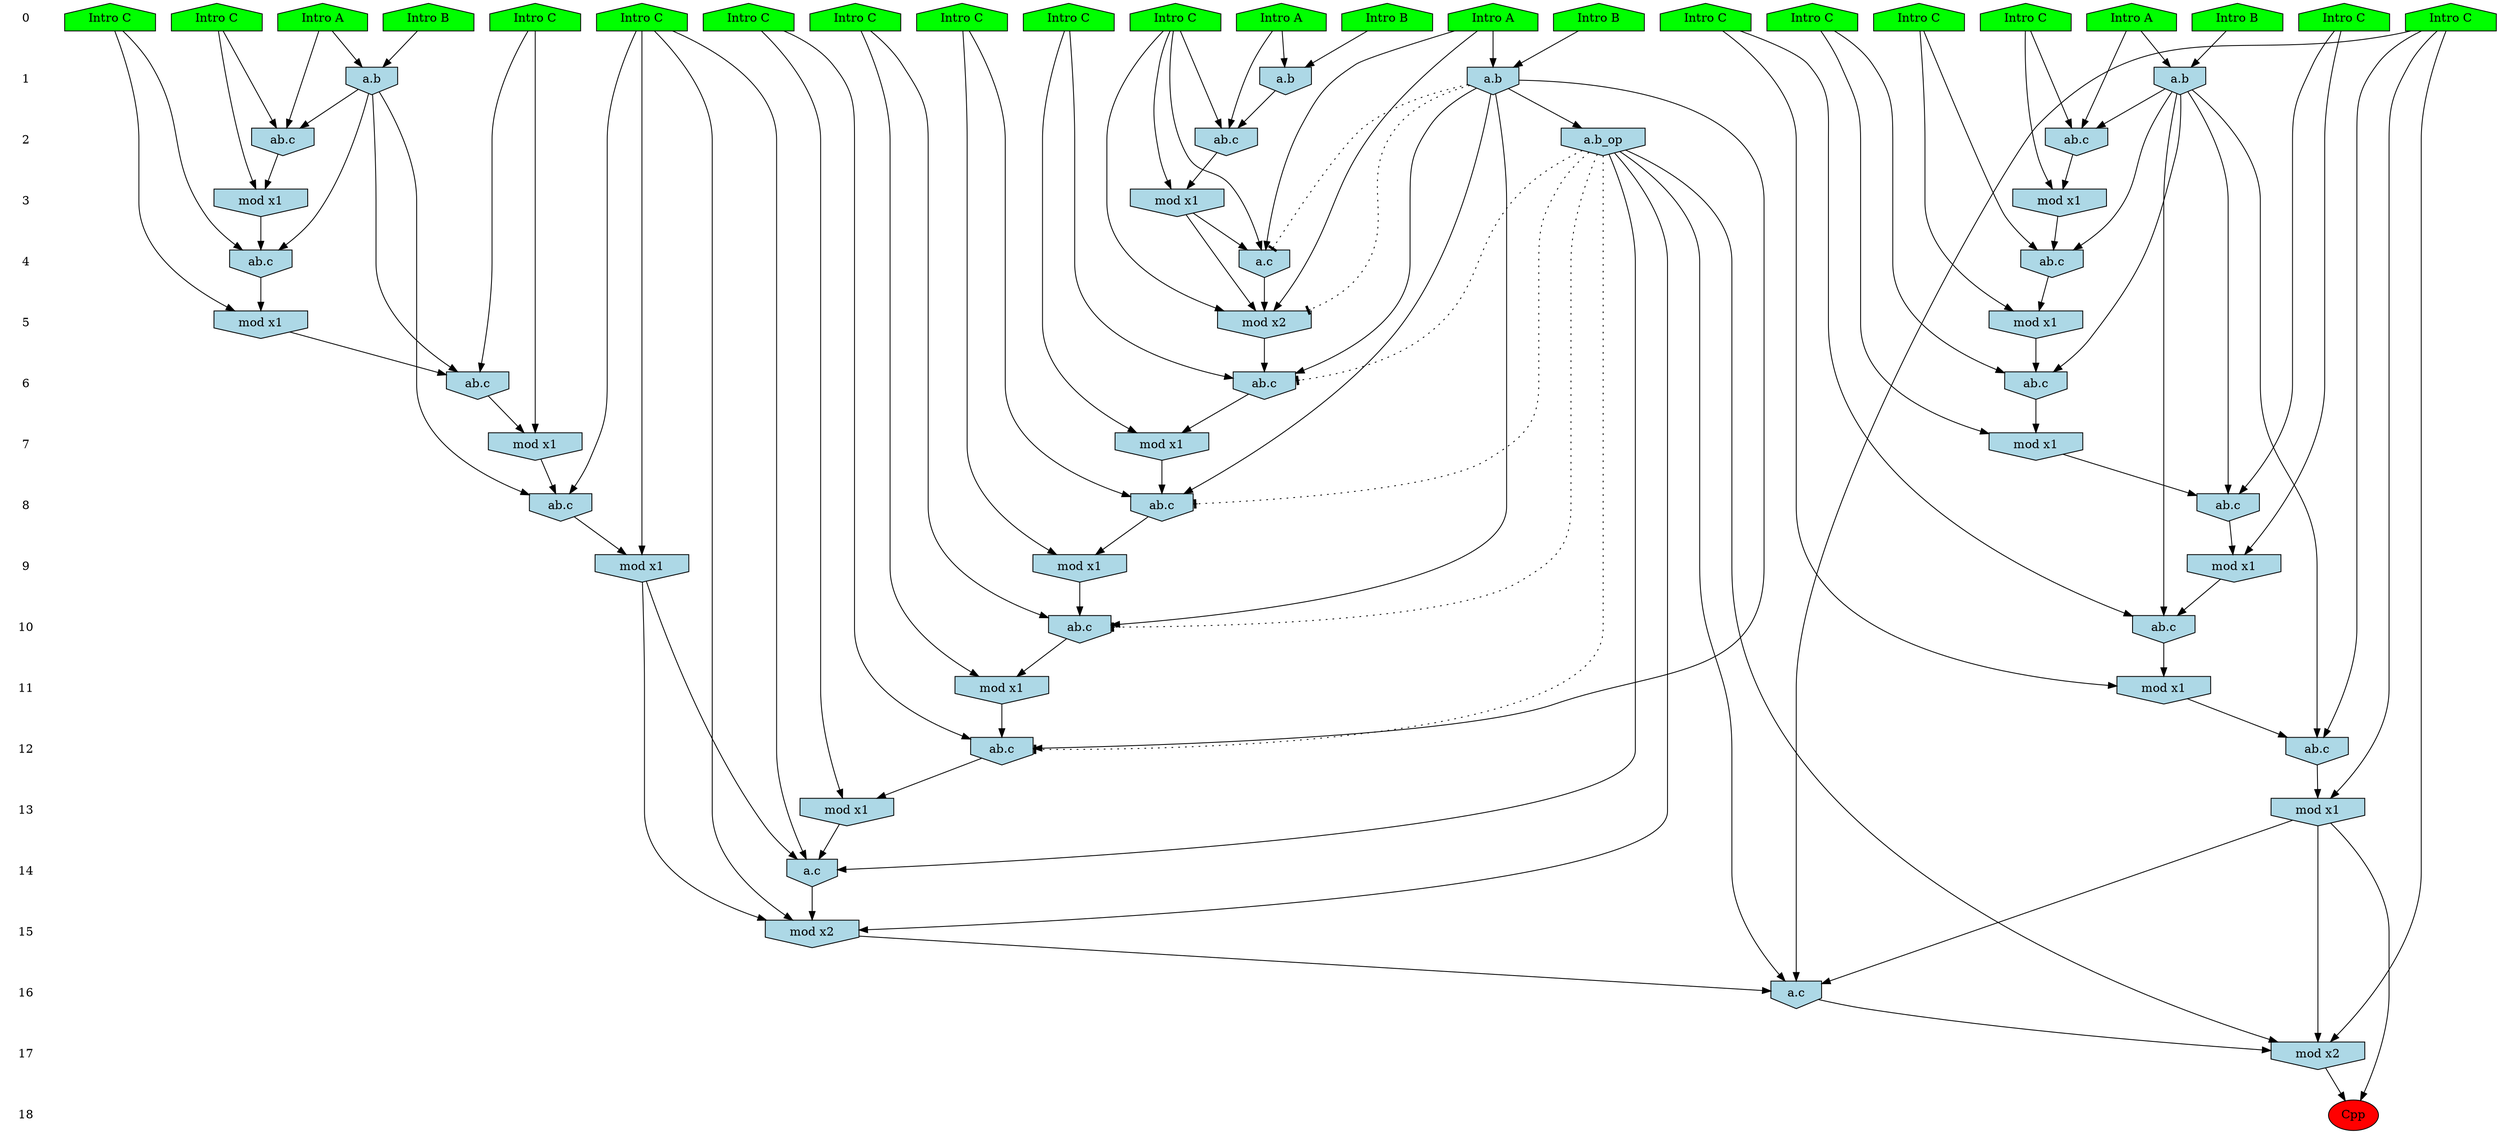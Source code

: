 /* Compression of 1 causal flows obtained in average at 1.866100E+01 t.u */
/* Compressed causal flows were: [3366] */
digraph G{
 ranksep=.5 ; 
{ rank = same ; "0" [shape=plaintext] ; node_1 [label ="Intro B", shape=house, style=filled, fillcolor=green] ;
node_2 [label ="Intro A", shape=house, style=filled, fillcolor=green] ;
node_3 [label ="Intro A", shape=house, style=filled, fillcolor=green] ;
node_4 [label ="Intro B", shape=house, style=filled, fillcolor=green] ;
node_5 [label ="Intro A", shape=house, style=filled, fillcolor=green] ;
node_6 [label ="Intro B", shape=house, style=filled, fillcolor=green] ;
node_7 [label ="Intro A", shape=house, style=filled, fillcolor=green] ;
node_8 [label ="Intro B", shape=house, style=filled, fillcolor=green] ;
node_9 [label ="Intro C", shape=house, style=filled, fillcolor=green] ;
node_10 [label ="Intro C", shape=house, style=filled, fillcolor=green] ;
node_11 [label ="Intro C", shape=house, style=filled, fillcolor=green] ;
node_12 [label ="Intro C", shape=house, style=filled, fillcolor=green] ;
node_13 [label ="Intro C", shape=house, style=filled, fillcolor=green] ;
node_14 [label ="Intro C", shape=house, style=filled, fillcolor=green] ;
node_15 [label ="Intro C", shape=house, style=filled, fillcolor=green] ;
node_16 [label ="Intro C", shape=house, style=filled, fillcolor=green] ;
node_17 [label ="Intro C", shape=house, style=filled, fillcolor=green] ;
node_18 [label ="Intro C", shape=house, style=filled, fillcolor=green] ;
node_19 [label ="Intro C", shape=house, style=filled, fillcolor=green] ;
node_20 [label ="Intro C", shape=house, style=filled, fillcolor=green] ;
node_21 [label ="Intro C", shape=house, style=filled, fillcolor=green] ;
node_22 [label ="Intro C", shape=house, style=filled, fillcolor=green] ;
node_23 [label ="Intro C", shape=house, style=filled, fillcolor=green] ;
}
{ rank = same ; "1" [shape=plaintext] ; node_24 [label="a.b", shape=invhouse, style=filled, fillcolor = lightblue] ;
node_27 [label="a.b", shape=invhouse, style=filled, fillcolor = lightblue] ;
node_31 [label="a.b", shape=invhouse, style=filled, fillcolor = lightblue] ;
node_47 [label="a.b", shape=invhouse, style=filled, fillcolor = lightblue] ;
}
{ rank = same ; "2" [shape=plaintext] ; node_25 [label="ab.c", shape=invhouse, style=filled, fillcolor = lightblue] ;
node_28 [label="ab.c", shape=invhouse, style=filled, fillcolor = lightblue] ;
node_34 [label="ab.c", shape=invhouse, style=filled, fillcolor = lightblue] ;
node_60 [label="a.b_op", shape=invhouse, style=filled, fillcolor = lightblue] ;
}
{ rank = same ; "3" [shape=plaintext] ; node_26 [label="mod x1", shape=invhouse, style=filled, fillcolor = lightblue] ;
node_29 [label="mod x1", shape=invhouse, style=filled, fillcolor = lightblue] ;
node_35 [label="mod x1", shape=invhouse, style=filled, fillcolor = lightblue] ;
}
{ rank = same ; "4" [shape=plaintext] ; node_30 [label="a.c", shape=invhouse, style=filled, fillcolor = lightblue] ;
node_32 [label="ab.c", shape=invhouse, style=filled, fillcolor = lightblue] ;
node_41 [label="ab.c", shape=invhouse, style=filled, fillcolor = lightblue] ;
}
{ rank = same ; "5" [shape=plaintext] ; node_33 [label="mod x1", shape=invhouse, style=filled, fillcolor = lightblue] ;
node_36 [label="mod x2", shape=invhouse, style=filled, fillcolor = lightblue] ;
node_42 [label="mod x1", shape=invhouse, style=filled, fillcolor = lightblue] ;
}
{ rank = same ; "6" [shape=plaintext] ; node_37 [label="ab.c", shape=invhouse, style=filled, fillcolor = lightblue] ;
node_43 [label="ab.c", shape=invhouse, style=filled, fillcolor = lightblue] ;
node_49 [label="ab.c", shape=invhouse, style=filled, fillcolor = lightblue] ;
}
{ rank = same ; "7" [shape=plaintext] ; node_38 [label="mod x1", shape=invhouse, style=filled, fillcolor = lightblue] ;
node_44 [label="mod x1", shape=invhouse, style=filled, fillcolor = lightblue] ;
node_50 [label="mod x1", shape=invhouse, style=filled, fillcolor = lightblue] ;
}
{ rank = same ; "8" [shape=plaintext] ; node_39 [label="ab.c", shape=invhouse, style=filled, fillcolor = lightblue] ;
node_45 [label="ab.c", shape=invhouse, style=filled, fillcolor = lightblue] ;
node_53 [label="ab.c", shape=invhouse, style=filled, fillcolor = lightblue] ;
}
{ rank = same ; "9" [shape=plaintext] ; node_40 [label="mod x1", shape=invhouse, style=filled, fillcolor = lightblue] ;
node_54 [label="mod x1", shape=invhouse, style=filled, fillcolor = lightblue] ;
node_55 [label="mod x1", shape=invhouse, style=filled, fillcolor = lightblue] ;
}
{ rank = same ; "10" [shape=plaintext] ; node_46 [label="ab.c", shape=invhouse, style=filled, fillcolor = lightblue] ;
node_56 [label="ab.c", shape=invhouse, style=filled, fillcolor = lightblue] ;
}
{ rank = same ; "11" [shape=plaintext] ; node_48 [label="mod x1", shape=invhouse, style=filled, fillcolor = lightblue] ;
node_57 [label="mod x1", shape=invhouse, style=filled, fillcolor = lightblue] ;
}
{ rank = same ; "12" [shape=plaintext] ; node_51 [label="ab.c", shape=invhouse, style=filled, fillcolor = lightblue] ;
node_58 [label="ab.c", shape=invhouse, style=filled, fillcolor = lightblue] ;
}
{ rank = same ; "13" [shape=plaintext] ; node_52 [label="mod x1", shape=invhouse, style=filled, fillcolor = lightblue] ;
node_59 [label="mod x1", shape=invhouse, style=filled, fillcolor = lightblue] ;
}
{ rank = same ; "14" [shape=plaintext] ; node_61 [label="a.c", shape=invhouse, style=filled, fillcolor = lightblue] ;
}
{ rank = same ; "15" [shape=plaintext] ; node_62 [label="mod x2", shape=invhouse, style=filled, fillcolor = lightblue] ;
}
{ rank = same ; "16" [shape=plaintext] ; node_63 [label="a.c", shape=invhouse, style=filled, fillcolor = lightblue] ;
}
{ rank = same ; "17" [shape=plaintext] ; node_64 [label="mod x2", shape=invhouse, style=filled, fillcolor = lightblue] ;
}
{ rank = same ; "18" [shape=plaintext] ; node_65 [label ="Cpp", style=filled, fillcolor=red] ;
}
"0" -> "1" [style="invis"]; 
"1" -> "2" [style="invis"]; 
"2" -> "3" [style="invis"]; 
"3" -> "4" [style="invis"]; 
"4" -> "5" [style="invis"]; 
"5" -> "6" [style="invis"]; 
"6" -> "7" [style="invis"]; 
"7" -> "8" [style="invis"]; 
"8" -> "9" [style="invis"]; 
"9" -> "10" [style="invis"]; 
"10" -> "11" [style="invis"]; 
"11" -> "12" [style="invis"]; 
"12" -> "13" [style="invis"]; 
"13" -> "14" [style="invis"]; 
"14" -> "15" [style="invis"]; 
"15" -> "16" [style="invis"]; 
"16" -> "17" [style="invis"]; 
"17" -> "18" [style="invis"]; 
node_3 -> node_24
node_8 -> node_24
node_3 -> node_25
node_21 -> node_25
node_24 -> node_25
node_21 -> node_26
node_25 -> node_26
node_4 -> node_27
node_5 -> node_27
node_5 -> node_28
node_10 -> node_28
node_27 -> node_28
node_10 -> node_29
node_28 -> node_29
node_7 -> node_30
node_21 -> node_30
node_26 -> node_30
node_1 -> node_31
node_2 -> node_31
node_19 -> node_32
node_27 -> node_32
node_29 -> node_32
node_19 -> node_33
node_32 -> node_33
node_2 -> node_34
node_18 -> node_34
node_31 -> node_34
node_18 -> node_35
node_34 -> node_35
node_7 -> node_36
node_21 -> node_36
node_26 -> node_36
node_30 -> node_36
node_11 -> node_37
node_27 -> node_37
node_33 -> node_37
node_11 -> node_38
node_37 -> node_38
node_14 -> node_39
node_27 -> node_39
node_38 -> node_39
node_14 -> node_40
node_39 -> node_40
node_20 -> node_41
node_31 -> node_41
node_35 -> node_41
node_20 -> node_42
node_41 -> node_42
node_23 -> node_43
node_31 -> node_43
node_42 -> node_43
node_23 -> node_44
node_43 -> node_44
node_12 -> node_45
node_31 -> node_45
node_44 -> node_45
node_9 -> node_46
node_27 -> node_46
node_40 -> node_46
node_6 -> node_47
node_7 -> node_47
node_9 -> node_48
node_46 -> node_48
node_17 -> node_49
node_36 -> node_49
node_47 -> node_49
node_17 -> node_50
node_49 -> node_50
node_13 -> node_51
node_27 -> node_51
node_48 -> node_51
node_13 -> node_52
node_51 -> node_52
node_15 -> node_53
node_47 -> node_53
node_50 -> node_53
node_12 -> node_54
node_45 -> node_54
node_15 -> node_55
node_53 -> node_55
node_16 -> node_56
node_47 -> node_56
node_55 -> node_56
node_16 -> node_57
node_56 -> node_57
node_22 -> node_58
node_47 -> node_58
node_57 -> node_58
node_22 -> node_59
node_58 -> node_59
node_47 -> node_60
node_12 -> node_61
node_54 -> node_61
node_59 -> node_61
node_60 -> node_61
node_12 -> node_62
node_54 -> node_62
node_60 -> node_62
node_61 -> node_62
node_13 -> node_63
node_52 -> node_63
node_60 -> node_63
node_62 -> node_63
node_13 -> node_64
node_52 -> node_64
node_60 -> node_64
node_63 -> node_64
node_52 -> node_65
node_64 -> node_65
node_47 -> node_36 [style=dotted, arrowhead = tee] 
node_47 -> node_30 [style=dotted, arrowhead = tee] 
node_60 -> node_58 [style=dotted, arrowhead = tee] 
node_60 -> node_56 [style=dotted, arrowhead = tee] 
node_60 -> node_53 [style=dotted, arrowhead = tee] 
node_60 -> node_49 [style=dotted, arrowhead = tee] 
}
/*
 Dot generation time: 0.000262
*/